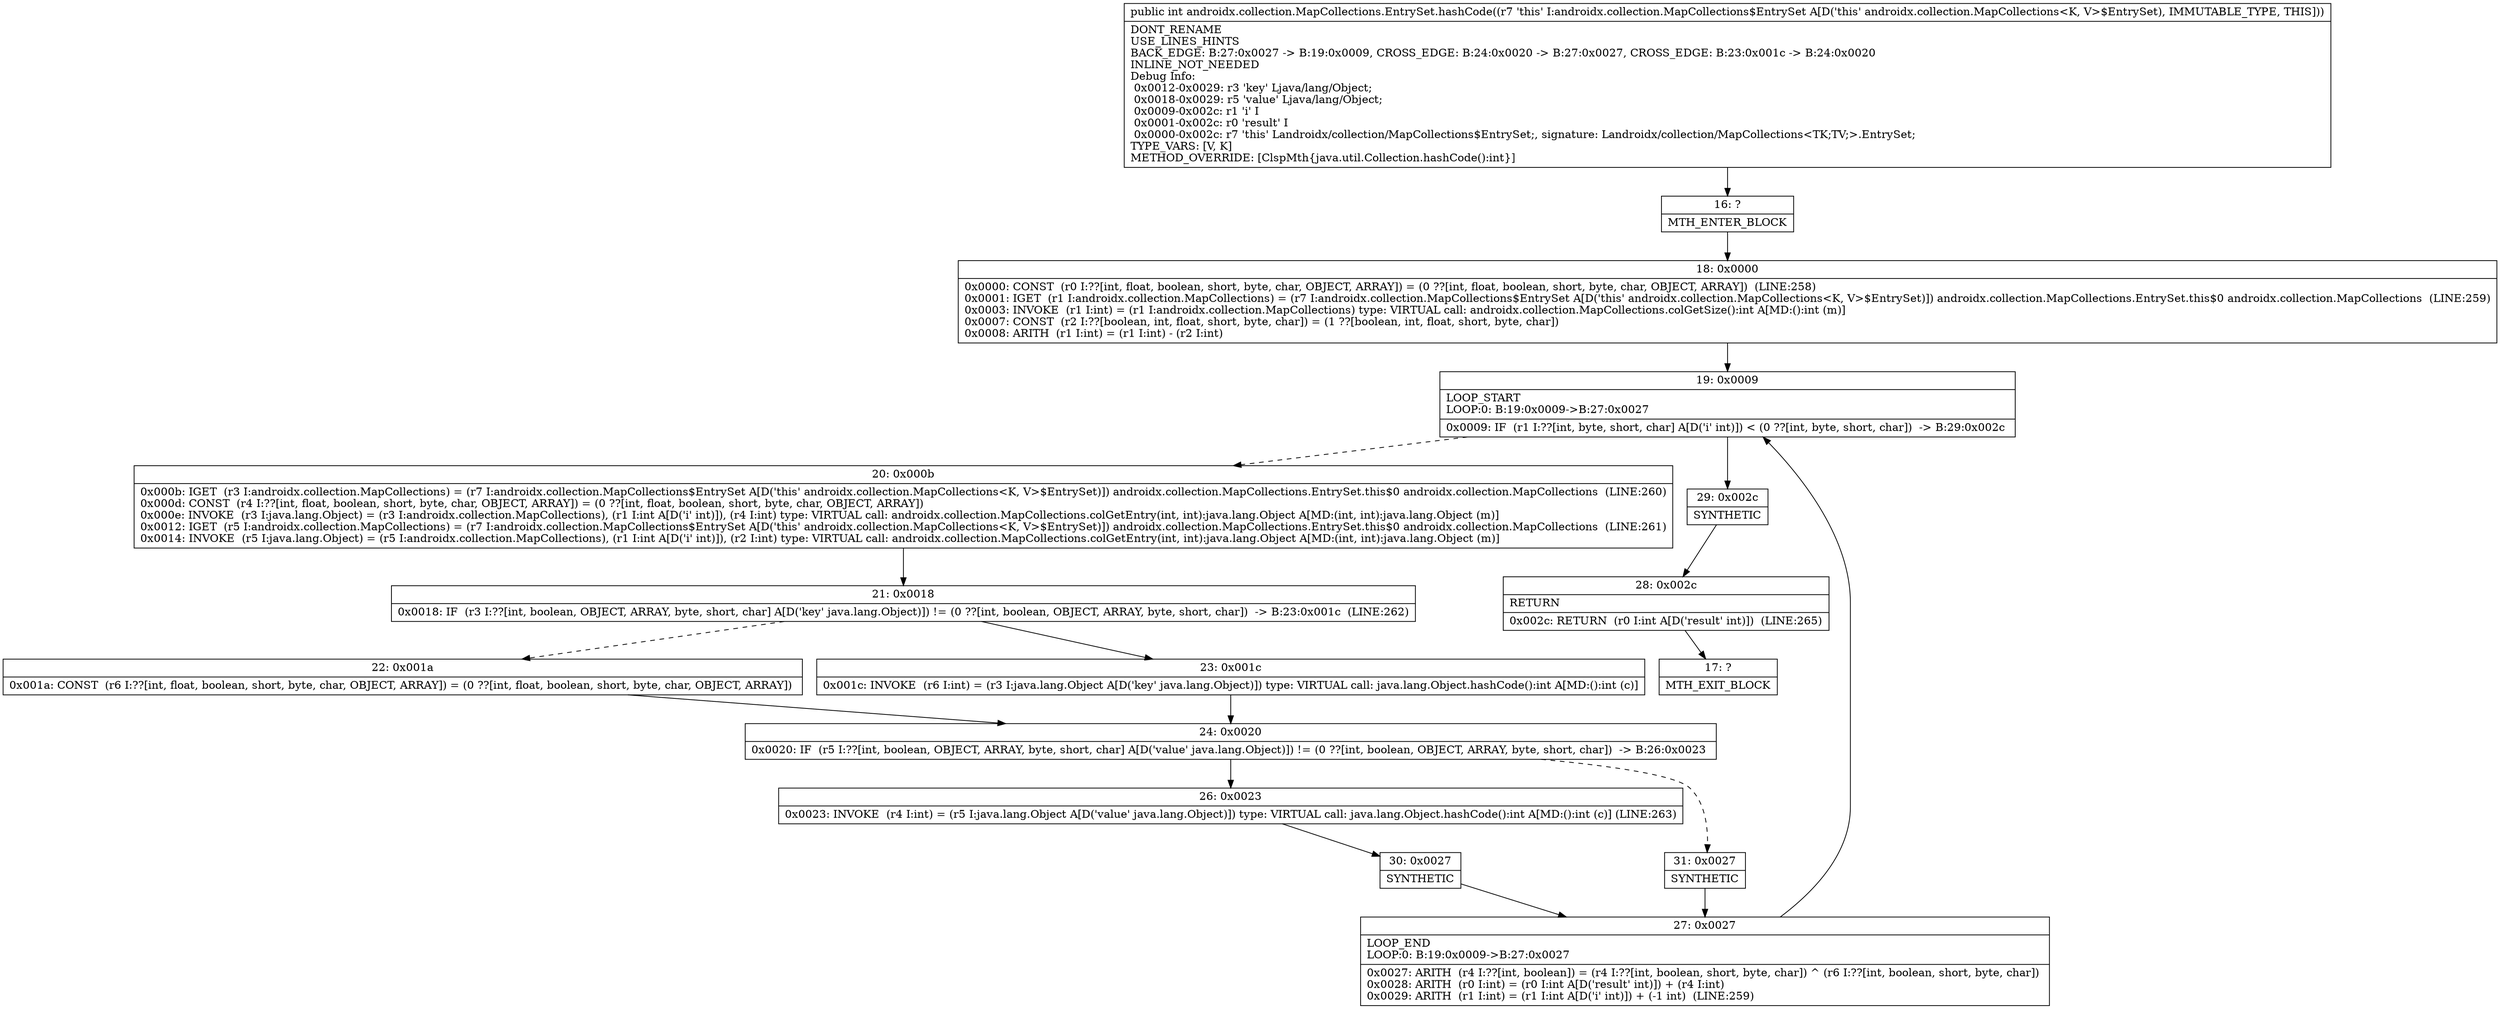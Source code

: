 digraph "CFG forandroidx.collection.MapCollections.EntrySet.hashCode()I" {
Node_16 [shape=record,label="{16\:\ ?|MTH_ENTER_BLOCK\l}"];
Node_18 [shape=record,label="{18\:\ 0x0000|0x0000: CONST  (r0 I:??[int, float, boolean, short, byte, char, OBJECT, ARRAY]) = (0 ??[int, float, boolean, short, byte, char, OBJECT, ARRAY])  (LINE:258)\l0x0001: IGET  (r1 I:androidx.collection.MapCollections) = (r7 I:androidx.collection.MapCollections$EntrySet A[D('this' androidx.collection.MapCollections\<K, V\>$EntrySet)]) androidx.collection.MapCollections.EntrySet.this$0 androidx.collection.MapCollections  (LINE:259)\l0x0003: INVOKE  (r1 I:int) = (r1 I:androidx.collection.MapCollections) type: VIRTUAL call: androidx.collection.MapCollections.colGetSize():int A[MD:():int (m)]\l0x0007: CONST  (r2 I:??[boolean, int, float, short, byte, char]) = (1 ??[boolean, int, float, short, byte, char]) \l0x0008: ARITH  (r1 I:int) = (r1 I:int) \- (r2 I:int) \l}"];
Node_19 [shape=record,label="{19\:\ 0x0009|LOOP_START\lLOOP:0: B:19:0x0009\-\>B:27:0x0027\l|0x0009: IF  (r1 I:??[int, byte, short, char] A[D('i' int)]) \< (0 ??[int, byte, short, char])  \-\> B:29:0x002c \l}"];
Node_20 [shape=record,label="{20\:\ 0x000b|0x000b: IGET  (r3 I:androidx.collection.MapCollections) = (r7 I:androidx.collection.MapCollections$EntrySet A[D('this' androidx.collection.MapCollections\<K, V\>$EntrySet)]) androidx.collection.MapCollections.EntrySet.this$0 androidx.collection.MapCollections  (LINE:260)\l0x000d: CONST  (r4 I:??[int, float, boolean, short, byte, char, OBJECT, ARRAY]) = (0 ??[int, float, boolean, short, byte, char, OBJECT, ARRAY]) \l0x000e: INVOKE  (r3 I:java.lang.Object) = (r3 I:androidx.collection.MapCollections), (r1 I:int A[D('i' int)]), (r4 I:int) type: VIRTUAL call: androidx.collection.MapCollections.colGetEntry(int, int):java.lang.Object A[MD:(int, int):java.lang.Object (m)]\l0x0012: IGET  (r5 I:androidx.collection.MapCollections) = (r7 I:androidx.collection.MapCollections$EntrySet A[D('this' androidx.collection.MapCollections\<K, V\>$EntrySet)]) androidx.collection.MapCollections.EntrySet.this$0 androidx.collection.MapCollections  (LINE:261)\l0x0014: INVOKE  (r5 I:java.lang.Object) = (r5 I:androidx.collection.MapCollections), (r1 I:int A[D('i' int)]), (r2 I:int) type: VIRTUAL call: androidx.collection.MapCollections.colGetEntry(int, int):java.lang.Object A[MD:(int, int):java.lang.Object (m)]\l}"];
Node_21 [shape=record,label="{21\:\ 0x0018|0x0018: IF  (r3 I:??[int, boolean, OBJECT, ARRAY, byte, short, char] A[D('key' java.lang.Object)]) != (0 ??[int, boolean, OBJECT, ARRAY, byte, short, char])  \-\> B:23:0x001c  (LINE:262)\l}"];
Node_22 [shape=record,label="{22\:\ 0x001a|0x001a: CONST  (r6 I:??[int, float, boolean, short, byte, char, OBJECT, ARRAY]) = (0 ??[int, float, boolean, short, byte, char, OBJECT, ARRAY]) \l}"];
Node_24 [shape=record,label="{24\:\ 0x0020|0x0020: IF  (r5 I:??[int, boolean, OBJECT, ARRAY, byte, short, char] A[D('value' java.lang.Object)]) != (0 ??[int, boolean, OBJECT, ARRAY, byte, short, char])  \-\> B:26:0x0023 \l}"];
Node_26 [shape=record,label="{26\:\ 0x0023|0x0023: INVOKE  (r4 I:int) = (r5 I:java.lang.Object A[D('value' java.lang.Object)]) type: VIRTUAL call: java.lang.Object.hashCode():int A[MD:():int (c)] (LINE:263)\l}"];
Node_30 [shape=record,label="{30\:\ 0x0027|SYNTHETIC\l}"];
Node_27 [shape=record,label="{27\:\ 0x0027|LOOP_END\lLOOP:0: B:19:0x0009\-\>B:27:0x0027\l|0x0027: ARITH  (r4 I:??[int, boolean]) = (r4 I:??[int, boolean, short, byte, char]) ^ (r6 I:??[int, boolean, short, byte, char]) \l0x0028: ARITH  (r0 I:int) = (r0 I:int A[D('result' int)]) + (r4 I:int) \l0x0029: ARITH  (r1 I:int) = (r1 I:int A[D('i' int)]) + (\-1 int)  (LINE:259)\l}"];
Node_31 [shape=record,label="{31\:\ 0x0027|SYNTHETIC\l}"];
Node_23 [shape=record,label="{23\:\ 0x001c|0x001c: INVOKE  (r6 I:int) = (r3 I:java.lang.Object A[D('key' java.lang.Object)]) type: VIRTUAL call: java.lang.Object.hashCode():int A[MD:():int (c)]\l}"];
Node_29 [shape=record,label="{29\:\ 0x002c|SYNTHETIC\l}"];
Node_28 [shape=record,label="{28\:\ 0x002c|RETURN\l|0x002c: RETURN  (r0 I:int A[D('result' int)])  (LINE:265)\l}"];
Node_17 [shape=record,label="{17\:\ ?|MTH_EXIT_BLOCK\l}"];
MethodNode[shape=record,label="{public int androidx.collection.MapCollections.EntrySet.hashCode((r7 'this' I:androidx.collection.MapCollections$EntrySet A[D('this' androidx.collection.MapCollections\<K, V\>$EntrySet), IMMUTABLE_TYPE, THIS]))  | DONT_RENAME\lUSE_LINES_HINTS\lBACK_EDGE: B:27:0x0027 \-\> B:19:0x0009, CROSS_EDGE: B:24:0x0020 \-\> B:27:0x0027, CROSS_EDGE: B:23:0x001c \-\> B:24:0x0020\lINLINE_NOT_NEEDED\lDebug Info:\l  0x0012\-0x0029: r3 'key' Ljava\/lang\/Object;\l  0x0018\-0x0029: r5 'value' Ljava\/lang\/Object;\l  0x0009\-0x002c: r1 'i' I\l  0x0001\-0x002c: r0 'result' I\l  0x0000\-0x002c: r7 'this' Landroidx\/collection\/MapCollections$EntrySet;, signature: Landroidx\/collection\/MapCollections\<TK;TV;\>.EntrySet;\lTYPE_VARS: [V, K]\lMETHOD_OVERRIDE: [ClspMth\{java.util.Collection.hashCode():int\}]\l}"];
MethodNode -> Node_16;Node_16 -> Node_18;
Node_18 -> Node_19;
Node_19 -> Node_20[style=dashed];
Node_19 -> Node_29;
Node_20 -> Node_21;
Node_21 -> Node_22[style=dashed];
Node_21 -> Node_23;
Node_22 -> Node_24;
Node_24 -> Node_26;
Node_24 -> Node_31[style=dashed];
Node_26 -> Node_30;
Node_30 -> Node_27;
Node_27 -> Node_19;
Node_31 -> Node_27;
Node_23 -> Node_24;
Node_29 -> Node_28;
Node_28 -> Node_17;
}

